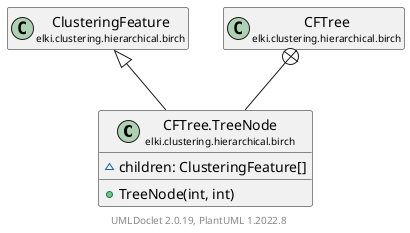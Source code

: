 @startuml
    remove .*\.(Instance|Par|Parameterizer|Factory)$
    set namespaceSeparator none
    hide empty fields
    hide empty methods

    class "<size:14>CFTree.TreeNode\n<size:10>elki.clustering.hierarchical.birch" as elki.clustering.hierarchical.birch.CFTree.TreeNode {
        ~children: ClusteringFeature[]
        +TreeNode(int, int)
    }

    class "<size:14>ClusteringFeature\n<size:10>elki.clustering.hierarchical.birch" as elki.clustering.hierarchical.birch.ClusteringFeature [[ClusteringFeature.html]]
    class "<size:14>CFTree\n<size:10>elki.clustering.hierarchical.birch" as elki.clustering.hierarchical.birch.CFTree [[CFTree.html]]

    elki.clustering.hierarchical.birch.ClusteringFeature <|-- elki.clustering.hierarchical.birch.CFTree.TreeNode
    elki.clustering.hierarchical.birch.CFTree +-- elki.clustering.hierarchical.birch.CFTree.TreeNode

    center footer UMLDoclet 2.0.19, PlantUML 1.2022.8
@enduml
